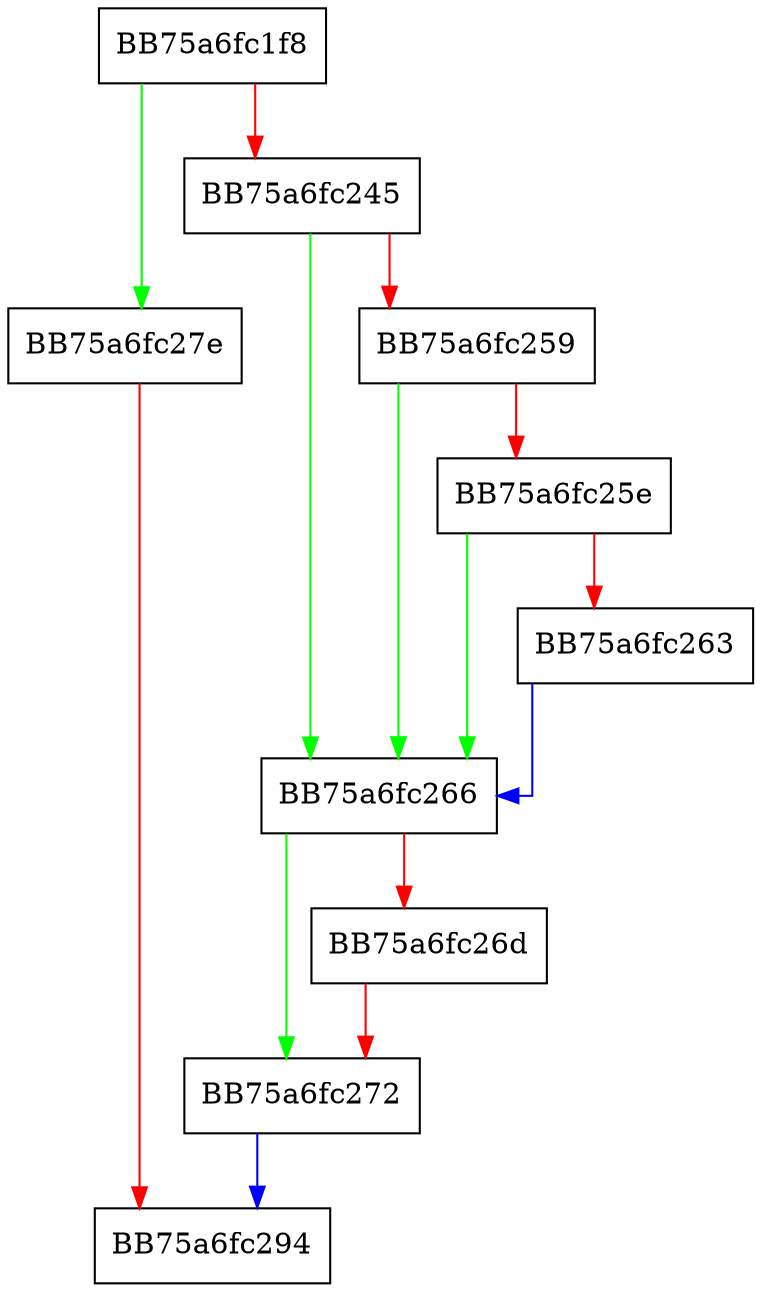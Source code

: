digraph GetReportingRuleType {
  node [shape="box"];
  graph [splines=ortho];
  BB75a6fc1f8 -> BB75a6fc27e [color="green"];
  BB75a6fc1f8 -> BB75a6fc245 [color="red"];
  BB75a6fc245 -> BB75a6fc266 [color="green"];
  BB75a6fc245 -> BB75a6fc259 [color="red"];
  BB75a6fc259 -> BB75a6fc266 [color="green"];
  BB75a6fc259 -> BB75a6fc25e [color="red"];
  BB75a6fc25e -> BB75a6fc266 [color="green"];
  BB75a6fc25e -> BB75a6fc263 [color="red"];
  BB75a6fc263 -> BB75a6fc266 [color="blue"];
  BB75a6fc266 -> BB75a6fc272 [color="green"];
  BB75a6fc266 -> BB75a6fc26d [color="red"];
  BB75a6fc26d -> BB75a6fc272 [color="red"];
  BB75a6fc272 -> BB75a6fc294 [color="blue"];
  BB75a6fc27e -> BB75a6fc294 [color="red"];
}